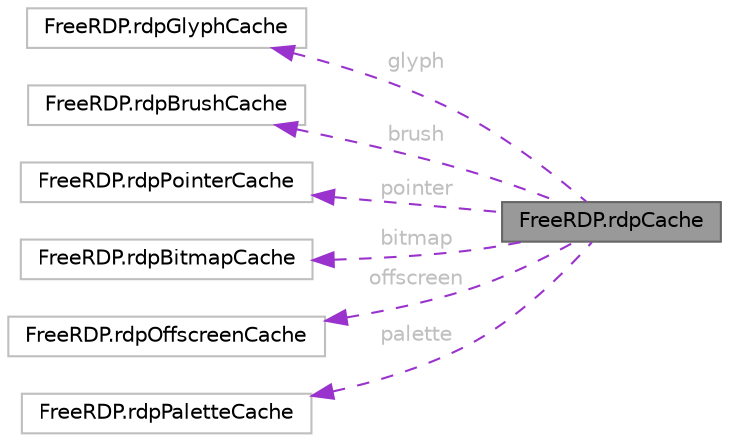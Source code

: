 digraph "FreeRDP.rdpCache"
{
 // LATEX_PDF_SIZE
  bgcolor="transparent";
  edge [fontname=Helvetica,fontsize=10,labelfontname=Helvetica,labelfontsize=10];
  node [fontname=Helvetica,fontsize=10,shape=box,height=0.2,width=0.4];
  rankdir="LR";
  Node1 [id="Node000001",label="FreeRDP.rdpCache",height=0.2,width=0.4,color="gray40", fillcolor="grey60", style="filled", fontcolor="black",tooltip=" "];
  Node2 -> Node1 [id="edge1_Node000001_Node000002",dir="back",color="darkorchid3",style="dashed",tooltip=" ",label=" glyph",fontcolor="grey" ];
  Node2 [id="Node000002",label="FreeRDP.rdpGlyphCache",height=0.2,width=0.4,color="grey75", fillcolor="white", style="filled",URL="$struct_free_r_d_p_1_1rdp_glyph_cache.html",tooltip=" "];
  Node3 -> Node1 [id="edge2_Node000001_Node000003",dir="back",color="darkorchid3",style="dashed",tooltip=" ",label=" brush",fontcolor="grey" ];
  Node3 [id="Node000003",label="FreeRDP.rdpBrushCache",height=0.2,width=0.4,color="grey75", fillcolor="white", style="filled",URL="$struct_free_r_d_p_1_1rdp_brush_cache.html",tooltip=" "];
  Node4 -> Node1 [id="edge3_Node000001_Node000004",dir="back",color="darkorchid3",style="dashed",tooltip=" ",label=" pointer",fontcolor="grey" ];
  Node4 [id="Node000004",label="FreeRDP.rdpPointerCache",height=0.2,width=0.4,color="grey75", fillcolor="white", style="filled",URL="$struct_free_r_d_p_1_1rdp_pointer_cache.html",tooltip=" "];
  Node5 -> Node1 [id="edge4_Node000001_Node000005",dir="back",color="darkorchid3",style="dashed",tooltip=" ",label=" bitmap",fontcolor="grey" ];
  Node5 [id="Node000005",label="FreeRDP.rdpBitmapCache",height=0.2,width=0.4,color="grey75", fillcolor="white", style="filled",URL="$struct_free_r_d_p_1_1rdp_bitmap_cache.html",tooltip=" "];
  Node6 -> Node1 [id="edge5_Node000001_Node000006",dir="back",color="darkorchid3",style="dashed",tooltip=" ",label=" offscreen",fontcolor="grey" ];
  Node6 [id="Node000006",label="FreeRDP.rdpOffscreenCache",height=0.2,width=0.4,color="grey75", fillcolor="white", style="filled",URL="$struct_free_r_d_p_1_1rdp_offscreen_cache.html",tooltip=" "];
  Node7 -> Node1 [id="edge6_Node000001_Node000007",dir="back",color="darkorchid3",style="dashed",tooltip=" ",label=" palette",fontcolor="grey" ];
  Node7 [id="Node000007",label="FreeRDP.rdpPaletteCache",height=0.2,width=0.4,color="grey75", fillcolor="white", style="filled",URL="$struct_free_r_d_p_1_1rdp_palette_cache.html",tooltip=" "];
}
